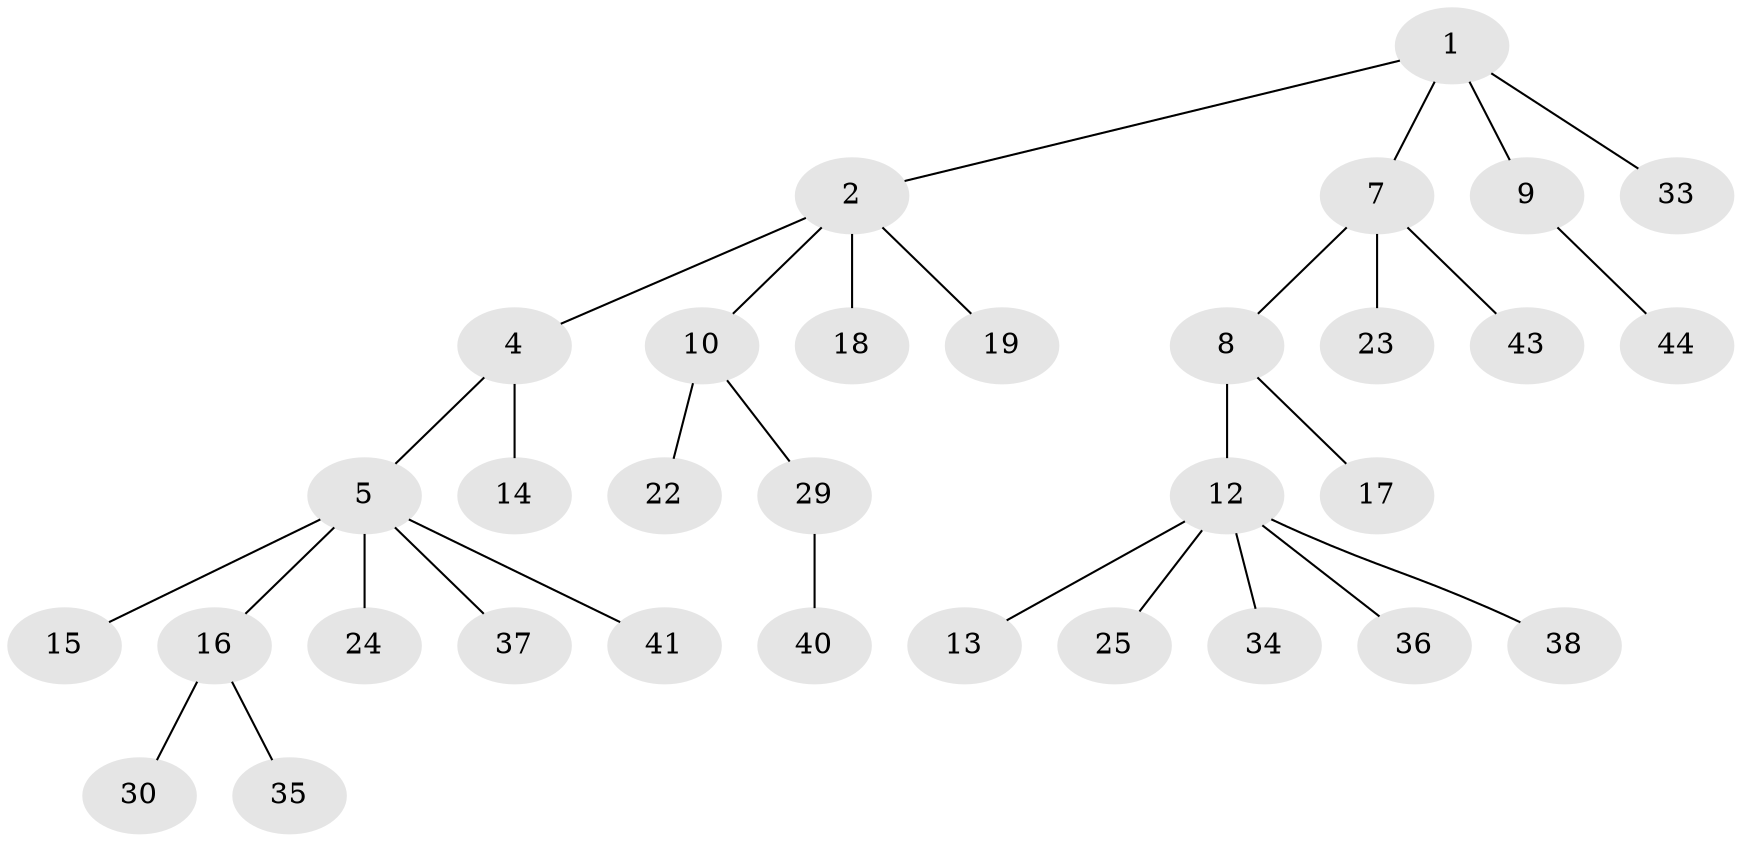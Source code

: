 // original degree distribution, {4: 0.12, 3: 0.1, 5: 0.04, 1: 0.5, 2: 0.24}
// Generated by graph-tools (version 1.1) at 2025/42/03/06/25 10:42:03]
// undirected, 32 vertices, 31 edges
graph export_dot {
graph [start="1"]
  node [color=gray90,style=filled];
  1 [super="+27"];
  2 [super="+3"];
  4;
  5 [super="+6"];
  7 [super="+50"];
  8 [super="+39"];
  9 [super="+32"];
  10 [super="+11"];
  12 [super="+20"];
  13 [super="+28"];
  14 [super="+21"];
  15;
  16 [super="+26"];
  17 [super="+45"];
  18;
  19 [super="+49"];
  22 [super="+47"];
  23;
  24 [super="+42"];
  25;
  29 [super="+31"];
  30 [super="+46"];
  33;
  34;
  35;
  36;
  37;
  38 [super="+48"];
  40;
  41;
  43;
  44;
  1 -- 2;
  1 -- 7;
  1 -- 9;
  1 -- 33;
  2 -- 18;
  2 -- 19;
  2 -- 10;
  2 -- 4;
  4 -- 5;
  4 -- 14;
  5 -- 24;
  5 -- 41;
  5 -- 16;
  5 -- 37;
  5 -- 15;
  7 -- 8;
  7 -- 23;
  7 -- 43;
  8 -- 12;
  8 -- 17;
  9 -- 44;
  10 -- 22;
  10 -- 29;
  12 -- 13;
  12 -- 34;
  12 -- 36;
  12 -- 25;
  12 -- 38;
  16 -- 35;
  16 -- 30;
  29 -- 40;
}
